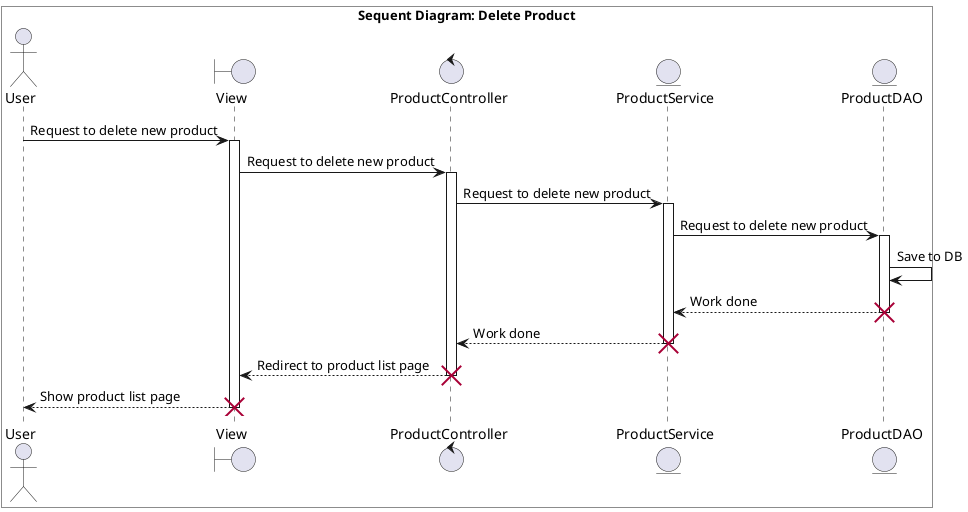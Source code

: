 @startuml
box "Sequent Diagram: Delete Product" #white
actor User
boundary View as V
control ProductController as PC
entity ProductService as PS
entity ProductDAO as PD

User -> V : Request to delete new product
activate V
V -> PC : Request to delete new product
activate PC
PC -> PS : Request to delete new product
activate PS
PS -> PD : Request to delete new product
activate PD
PD -> PD : Save to DB
PD --> PS : Work done
destroy PD
PS --> PC : Work done
destroy PS
PC --> V : Redirect to product list page
destroy PC
V --> User : Show product list page
destroy V
@enduml